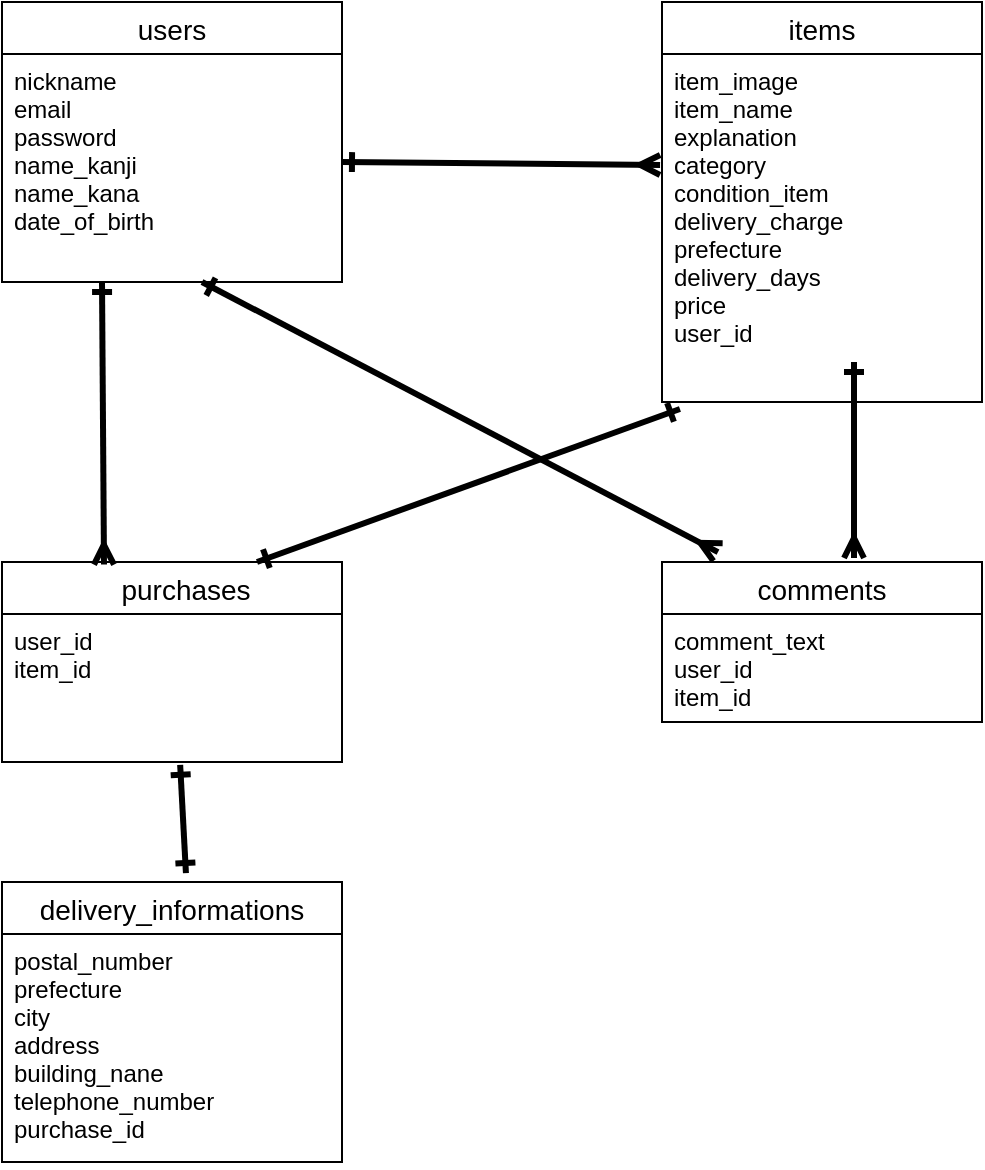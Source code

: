 <mxfile>
    <diagram id="-sHzkyq1CXBma89UZqNu" name="ページ1">
        <mxGraphModel dx="999" dy="585" grid="1" gridSize="10" guides="1" tooltips="1" connect="1" arrows="1" fold="1" page="1" pageScale="1" pageWidth="827" pageHeight="1169" math="0" shadow="0">
            <root>
                <mxCell id="0"/>
                <mxCell id="1" parent="0"/>
                <mxCell id="3" value="users" style="swimlane;fontStyle=0;childLayout=stackLayout;horizontal=1;startSize=26;horizontalStack=0;resizeParent=1;resizeParentMax=0;resizeLast=0;collapsible=1;marginBottom=0;align=center;fontSize=14;" vertex="1" parent="1">
                    <mxGeometry x="110" y="40" width="170" height="140" as="geometry"/>
                </mxCell>
                <mxCell id="44" value="" style="endArrow=ERmany;html=1;rounded=0;strokeWidth=3;entryX=0.175;entryY=-0.062;entryDx=0;entryDy=0;startArrow=ERone;startFill=0;endFill=0;entryPerimeter=0;" edge="1" parent="3" target="39">
                    <mxGeometry relative="1" as="geometry">
                        <mxPoint x="100" y="140" as="sourcePoint"/>
                        <mxPoint x="260" y="140" as="targetPoint"/>
                    </mxGeometry>
                </mxCell>
                <mxCell id="7" value="items" style="swimlane;fontStyle=0;childLayout=stackLayout;horizontal=1;startSize=26;horizontalStack=0;resizeParent=1;resizeParentMax=0;resizeLast=0;collapsible=1;marginBottom=0;align=center;fontSize=14;" vertex="1" parent="1">
                    <mxGeometry x="440" y="40" width="160" height="200" as="geometry"/>
                </mxCell>
                <mxCell id="8" value="item_image&#10;item_name&#10;explanation&#10;category&#10;condition_item&#10;delivery_charge&#10;prefecture&#10;delivery_days&#10;price&#10;user_id" style="text;strokeColor=none;fillColor=none;spacingLeft=4;spacingRight=4;overflow=hidden;rotatable=0;points=[[0,0.5],[1,0.5]];portConstraint=eastwest;fontSize=12;" vertex="1" parent="7">
                    <mxGeometry y="26" width="160" height="174" as="geometry"/>
                </mxCell>
                <mxCell id="11" value="　purchases" style="swimlane;fontStyle=0;childLayout=stackLayout;horizontal=1;startSize=26;horizontalStack=0;resizeParent=1;resizeParentMax=0;resizeLast=0;collapsible=1;marginBottom=0;align=center;fontSize=14;" vertex="1" parent="1">
                    <mxGeometry x="110" y="320" width="170" height="100" as="geometry"/>
                </mxCell>
                <mxCell id="12" value="user_id&#10;item_id" style="text;strokeColor=none;fillColor=none;spacingLeft=4;spacingRight=4;overflow=hidden;rotatable=0;points=[[0,0.5],[1,0.5]];portConstraint=eastwest;fontSize=12;" vertex="1" parent="11">
                    <mxGeometry y="26" width="170" height="74" as="geometry"/>
                </mxCell>
                <mxCell id="29" value="delivery_informations" style="swimlane;fontStyle=0;childLayout=stackLayout;horizontal=1;startSize=26;horizontalStack=0;resizeParent=1;resizeParentMax=0;resizeLast=0;collapsible=1;marginBottom=0;align=center;fontSize=14;" vertex="1" parent="1">
                    <mxGeometry x="110" y="480" width="170" height="140" as="geometry"/>
                </mxCell>
                <mxCell id="30" value="postal_number&#10;prefecture&#10;city&#10;address&#10;building_nane&#10;telephone_number&#10;purchase_id" style="text;strokeColor=none;fillColor=none;spacingLeft=4;spacingRight=4;overflow=hidden;rotatable=0;points=[[0,0.5],[1,0.5]];portConstraint=eastwest;fontSize=12;" vertex="1" parent="29">
                    <mxGeometry y="26" width="170" height="114" as="geometry"/>
                </mxCell>
                <mxCell id="34" value="" style="endArrow=ERmany;html=1;rounded=0;strokeWidth=3;entryX=-0.006;entryY=0.319;entryDx=0;entryDy=0;entryPerimeter=0;startArrow=ERone;startFill=0;endFill=0;" edge="1" parent="1" target="8">
                    <mxGeometry relative="1" as="geometry">
                        <mxPoint x="280" y="120" as="sourcePoint"/>
                        <mxPoint x="400" y="120" as="targetPoint"/>
                    </mxGeometry>
                </mxCell>
                <mxCell id="36" value="" style="endArrow=ERmany;html=1;rounded=0;strokeWidth=3;entryX=0.3;entryY=0.013;entryDx=0;entryDy=0;entryPerimeter=0;startArrow=ERone;startFill=0;endFill=0;" edge="1" parent="1" target="11">
                    <mxGeometry relative="1" as="geometry">
                        <mxPoint x="160" y="180" as="sourcePoint"/>
                        <mxPoint x="160" y="310" as="targetPoint"/>
                    </mxGeometry>
                </mxCell>
                <mxCell id="37" value="" style="endArrow=ERone;html=1;rounded=0;strokeWidth=3;startArrow=ERone;startFill=0;endFill=0;exitX=0.524;exitY=1.019;exitDx=0;exitDy=0;exitPerimeter=0;entryX=0.541;entryY=-0.032;entryDx=0;entryDy=0;entryPerimeter=0;" edge="1" parent="1" source="12" target="29">
                    <mxGeometry relative="1" as="geometry">
                        <mxPoint x="280" y="370" as="sourcePoint"/>
                        <mxPoint x="200" y="440" as="targetPoint"/>
                    </mxGeometry>
                </mxCell>
                <mxCell id="38" value="" style="endArrow=ERone;html=1;rounded=0;strokeWidth=3;entryX=0.75;entryY=0;entryDx=0;entryDy=0;startArrow=ERone;startFill=0;endFill=0;exitX=0.056;exitY=1.02;exitDx=0;exitDy=0;exitPerimeter=0;" edge="1" parent="1" source="8" target="11">
                    <mxGeometry relative="1" as="geometry">
                        <mxPoint x="520" y="220" as="sourcePoint"/>
                        <mxPoint x="680" y="220" as="targetPoint"/>
                    </mxGeometry>
                </mxCell>
                <mxCell id="39" value="comments" style="swimlane;fontStyle=0;childLayout=stackLayout;horizontal=1;startSize=26;horizontalStack=0;resizeParent=1;resizeParentMax=0;resizeLast=0;collapsible=1;marginBottom=0;align=center;fontSize=14;" vertex="1" parent="1">
                    <mxGeometry x="440" y="320" width="160" height="80" as="geometry"/>
                </mxCell>
                <mxCell id="40" value="comment_text&#10;user_id&#10;item_id" style="text;strokeColor=none;fillColor=none;spacingLeft=4;spacingRight=4;overflow=hidden;rotatable=0;points=[[0,0.5],[1,0.5]];portConstraint=eastwest;fontSize=12;" vertex="1" parent="39">
                    <mxGeometry y="26" width="160" height="54" as="geometry"/>
                </mxCell>
                <mxCell id="43" value="" style="endArrow=ERmany;html=1;rounded=0;strokeWidth=3;entryX=0.6;entryY=-0.025;entryDx=0;entryDy=0;entryPerimeter=0;startArrow=ERone;startFill=0;endFill=0;" edge="1" parent="1" target="39">
                    <mxGeometry relative="1" as="geometry">
                        <mxPoint x="536" y="220" as="sourcePoint"/>
                        <mxPoint x="530" y="310" as="targetPoint"/>
                    </mxGeometry>
                </mxCell>
                <mxCell id="4" value="nickname&#10;email&#10;password&#10;name_kanji&#10;name_kana&#10;date_of_birth&#10;&#10;&#10;&#10;" style="text;strokeColor=none;fillColor=none;spacingLeft=4;spacingRight=4;overflow=hidden;rotatable=0;points=[[0,0.5],[1,0.5]];portConstraint=eastwest;fontSize=12;" vertex="1" parent="1">
                    <mxGeometry x="110" y="66" width="160" height="114" as="geometry"/>
                </mxCell>
            </root>
        </mxGraphModel>
    </diagram>
</mxfile>
